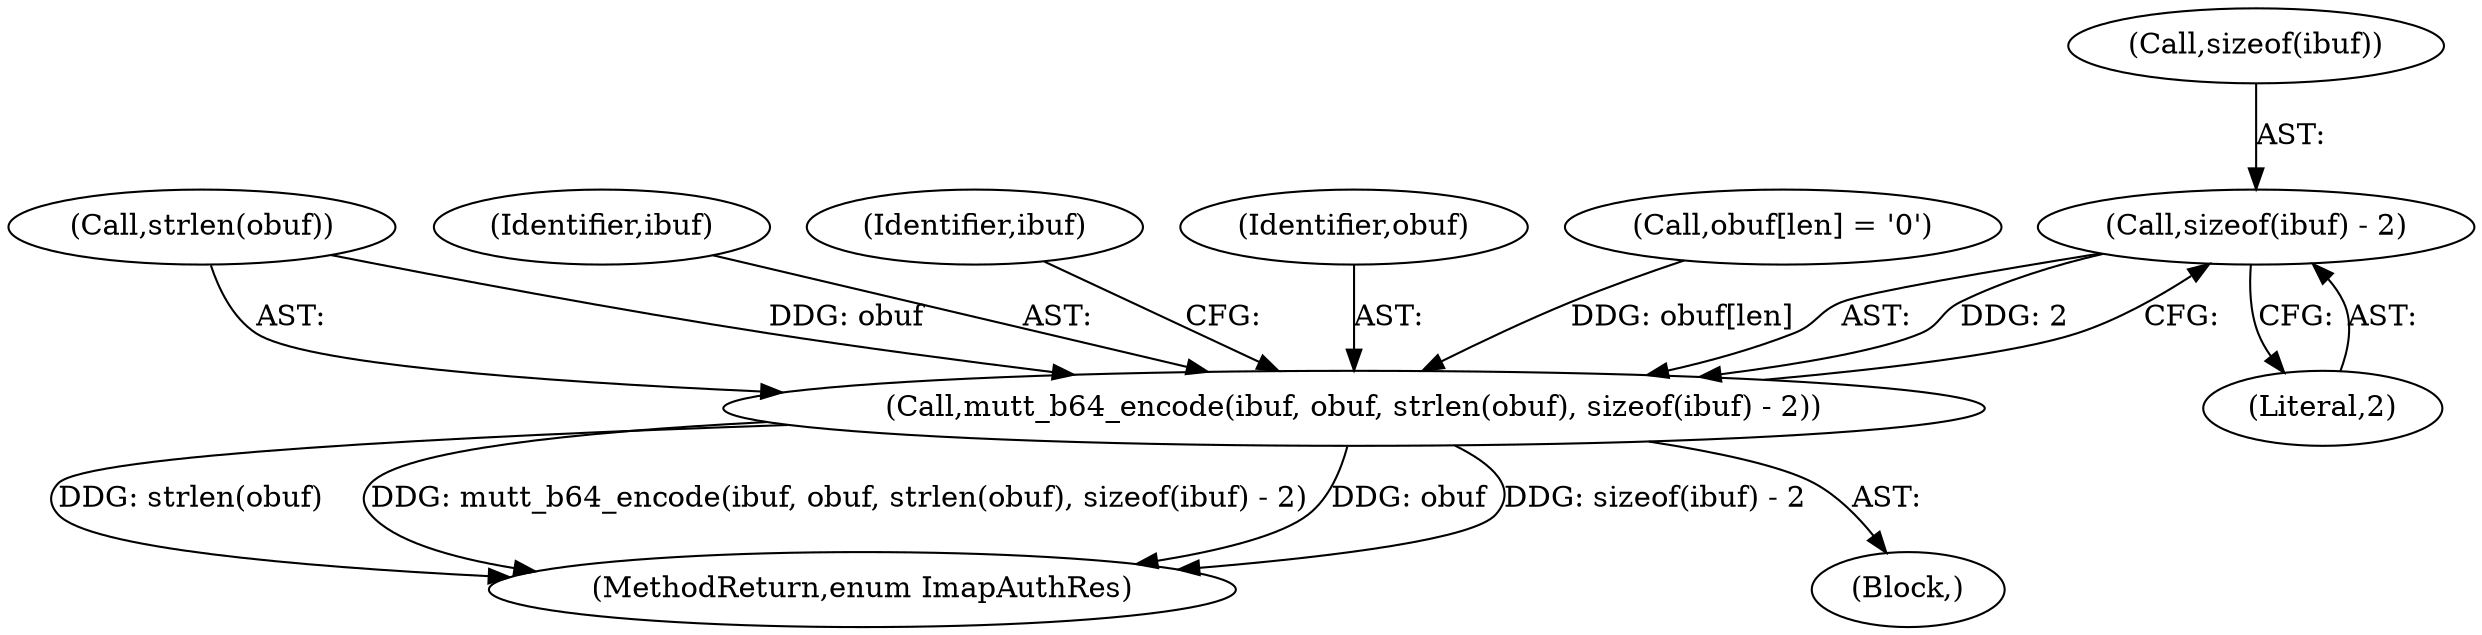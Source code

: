 digraph "0_neomutt_6f163e07ae68654d7ac5268cbb7565f6df79ad85@API" {
"1000238" [label="(Call,sizeof(ibuf) - 2)"];
"1000233" [label="(Call,mutt_b64_encode(ibuf, obuf, strlen(obuf), sizeof(ibuf) - 2))"];
"1000236" [label="(Call,strlen(obuf))"];
"1000234" [label="(Identifier,ibuf)"];
"1000282" [label="(MethodReturn,enum ImapAuthRes)"];
"1000243" [label="(Identifier,ibuf)"];
"1000233" [label="(Call,mutt_b64_encode(ibuf, obuf, strlen(obuf), sizeof(ibuf) - 2))"];
"1000238" [label="(Call,sizeof(ibuf) - 2)"];
"1000239" [label="(Call,sizeof(ibuf))"];
"1000235" [label="(Identifier,obuf)"];
"1000108" [label="(Block,)"];
"1000241" [label="(Literal,2)"];
"1000190" [label="(Call,obuf[len] = '\0')"];
"1000238" -> "1000233"  [label="AST: "];
"1000238" -> "1000241"  [label="CFG: "];
"1000239" -> "1000238"  [label="AST: "];
"1000241" -> "1000238"  [label="AST: "];
"1000233" -> "1000238"  [label="CFG: "];
"1000238" -> "1000233"  [label="DDG: 2"];
"1000233" -> "1000108"  [label="AST: "];
"1000234" -> "1000233"  [label="AST: "];
"1000235" -> "1000233"  [label="AST: "];
"1000236" -> "1000233"  [label="AST: "];
"1000243" -> "1000233"  [label="CFG: "];
"1000233" -> "1000282"  [label="DDG: strlen(obuf)"];
"1000233" -> "1000282"  [label="DDG: mutt_b64_encode(ibuf, obuf, strlen(obuf), sizeof(ibuf) - 2)"];
"1000233" -> "1000282"  [label="DDG: obuf"];
"1000233" -> "1000282"  [label="DDG: sizeof(ibuf) - 2"];
"1000236" -> "1000233"  [label="DDG: obuf"];
"1000190" -> "1000233"  [label="DDG: obuf[len]"];
}
